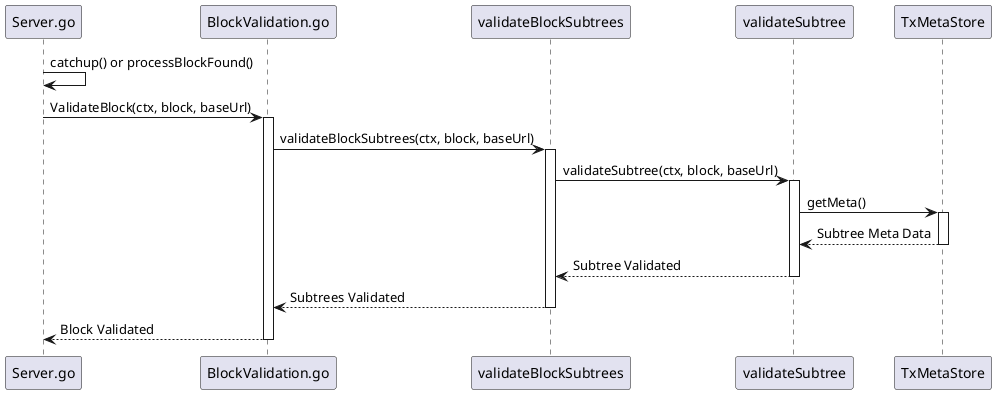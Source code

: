 @startuml
participant "Server.go" as Server
participant "BlockValidation.go" as BlockValidation
participant "validateBlockSubtrees" as ValidateBlockSubtrees
participant "validateSubtree" as ValidateSubtree
participant "TxMetaStore" as TxMetaStore

Server -> Server: catchup() or processBlockFound()

Server -> BlockValidation: ValidateBlock(ctx, block, baseUrl)
activate BlockValidation

BlockValidation -> ValidateBlockSubtrees: validateBlockSubtrees(ctx, block, baseUrl)
activate ValidateBlockSubtrees

ValidateBlockSubtrees -> ValidateSubtree: validateSubtree(ctx, block, baseUrl)
activate ValidateSubtree

ValidateSubtree -> TxMetaStore: getMeta()
activate TxMetaStore

TxMetaStore --> ValidateSubtree: Subtree Meta Data
deactivate TxMetaStore

ValidateSubtree --> ValidateBlockSubtrees: Subtree Validated
deactivate ValidateSubtree

ValidateBlockSubtrees --> BlockValidation: Subtrees Validated
deactivate ValidateBlockSubtrees

BlockValidation --> Server: Block Validated
deactivate BlockValidation
@enduml
